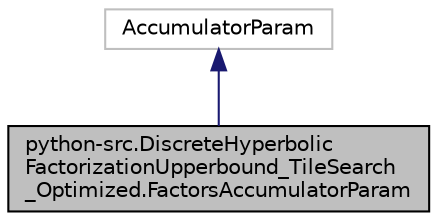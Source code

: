 digraph "python-src.DiscreteHyperbolicFactorizationUpperbound_TileSearch_Optimized.FactorsAccumulatorParam"
{
 // LATEX_PDF_SIZE
  edge [fontname="Helvetica",fontsize="10",labelfontname="Helvetica",labelfontsize="10"];
  node [fontname="Helvetica",fontsize="10",shape=record];
  Node1 [label="python-src.DiscreteHyperbolic\lFactorizationUpperbound_TileSearch\l_Optimized.FactorsAccumulatorParam",height=0.2,width=0.4,color="black", fillcolor="grey75", style="filled", fontcolor="black",tooltip=" "];
  Node2 -> Node1 [dir="back",color="midnightblue",fontsize="10",style="solid",fontname="Helvetica"];
  Node2 [label="AccumulatorParam",height=0.2,width=0.4,color="grey75", fillcolor="white", style="filled",tooltip=" "];
}
